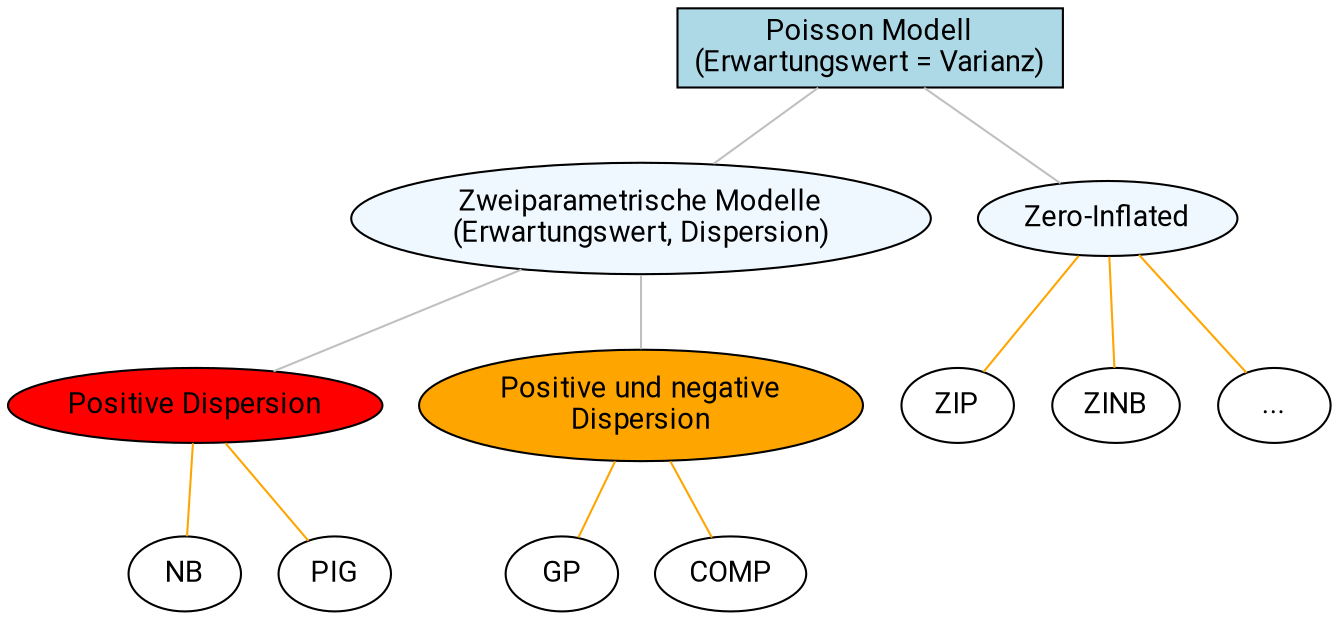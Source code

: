 graph models {

graph [layout = dot, overlap = scale, ratio = compress]

################################
#### Global node attributes ####
################################
node [shape = oval, style = filled, fontname = "Roboto"]
edge [fontname = "Roboto"]

node [fillcolor = aliceblue]
pois [label = "Poisson Modell\n(Erwartungswert = Varianz)",
      shape = rectangle,
      fillcolor = "lightblue"]

twoparam [label = "Zweiparametrische Modelle\n(Erwartungswert, Dispersion)"]
zi [label = "Zero-Inflated"]

node []
disp_pos [label = "Positive Dispersion", fillcolor = "red"]
disp_flexible [label = "Positive und negative\nDispersion", fillcolor = "orange"]

edge [color = grey]
pois -- {twoparam zi}
twoparam -- {disp_pos disp_flexible}

node [fillcolor = white]
nb [label = "NB"]
pig [label = "PIG"]
zip [label = "ZIP"]
zinb [label = "ZINB"]
zmisc [label = "..."]
gpois [label = "GP"]
cmp [label = "COMP"]

edge [color = orange]
disp_flexible -- {gpois cmp}
disp_pos -- {nb pig}
zi -- {zip zinb zmisc}
}
